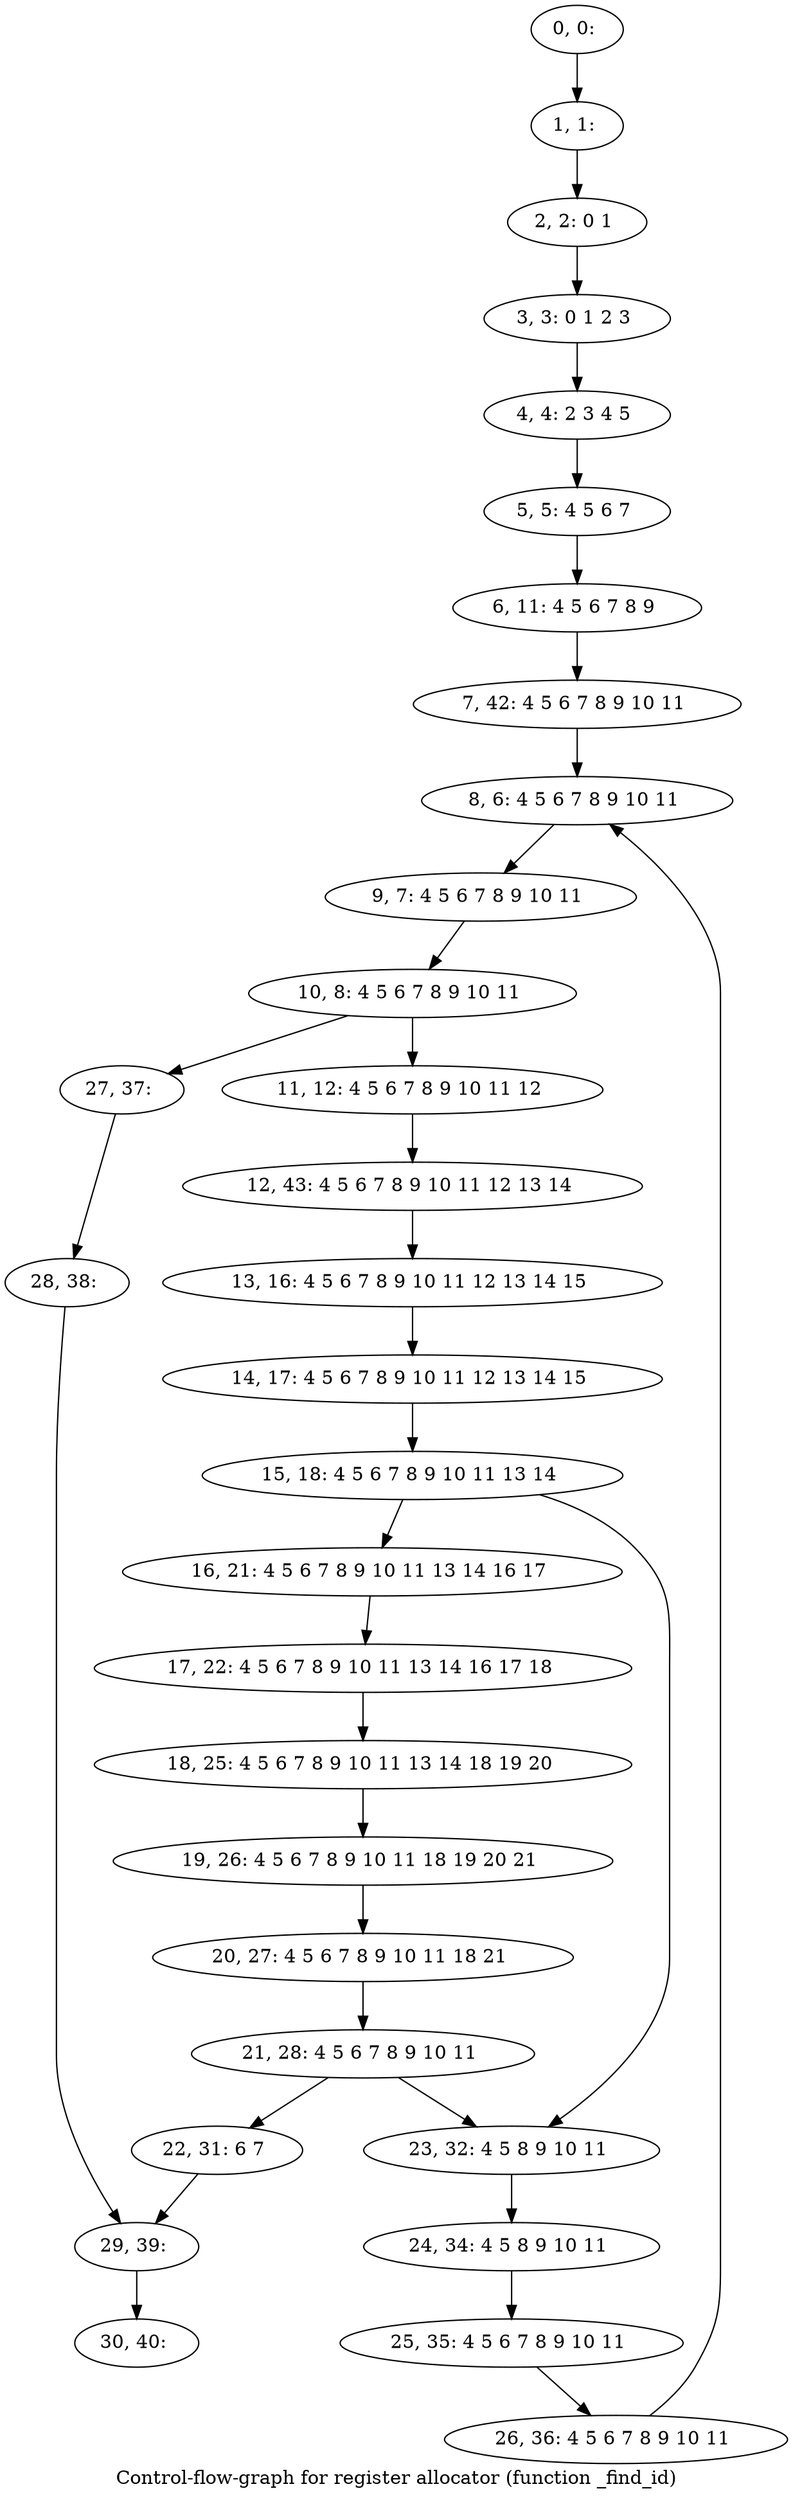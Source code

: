 digraph G {
graph [label="Control-flow-graph for register allocator (function _find_id)"]
0[label="0, 0: "];
1[label="1, 1: "];
2[label="2, 2: 0 1 "];
3[label="3, 3: 0 1 2 3 "];
4[label="4, 4: 2 3 4 5 "];
5[label="5, 5: 4 5 6 7 "];
6[label="6, 11: 4 5 6 7 8 9 "];
7[label="7, 42: 4 5 6 7 8 9 10 11 "];
8[label="8, 6: 4 5 6 7 8 9 10 11 "];
9[label="9, 7: 4 5 6 7 8 9 10 11 "];
10[label="10, 8: 4 5 6 7 8 9 10 11 "];
11[label="11, 12: 4 5 6 7 8 9 10 11 12 "];
12[label="12, 43: 4 5 6 7 8 9 10 11 12 13 14 "];
13[label="13, 16: 4 5 6 7 8 9 10 11 12 13 14 15 "];
14[label="14, 17: 4 5 6 7 8 9 10 11 12 13 14 15 "];
15[label="15, 18: 4 5 6 7 8 9 10 11 13 14 "];
16[label="16, 21: 4 5 6 7 8 9 10 11 13 14 16 17 "];
17[label="17, 22: 4 5 6 7 8 9 10 11 13 14 16 17 18 "];
18[label="18, 25: 4 5 6 7 8 9 10 11 13 14 18 19 20 "];
19[label="19, 26: 4 5 6 7 8 9 10 11 18 19 20 21 "];
20[label="20, 27: 4 5 6 7 8 9 10 11 18 21 "];
21[label="21, 28: 4 5 6 7 8 9 10 11 "];
22[label="22, 31: 6 7 "];
23[label="23, 32: 4 5 8 9 10 11 "];
24[label="24, 34: 4 5 8 9 10 11 "];
25[label="25, 35: 4 5 6 7 8 9 10 11 "];
26[label="26, 36: 4 5 6 7 8 9 10 11 "];
27[label="27, 37: "];
28[label="28, 38: "];
29[label="29, 39: "];
30[label="30, 40: "];
0->1 ;
1->2 ;
2->3 ;
3->4 ;
4->5 ;
5->6 ;
6->7 ;
7->8 ;
8->9 ;
9->10 ;
10->11 ;
10->27 ;
11->12 ;
12->13 ;
13->14 ;
14->15 ;
15->16 ;
15->23 ;
16->17 ;
17->18 ;
18->19 ;
19->20 ;
20->21 ;
21->22 ;
21->23 ;
22->29 ;
23->24 ;
24->25 ;
25->26 ;
26->8 ;
27->28 ;
28->29 ;
29->30 ;
}
